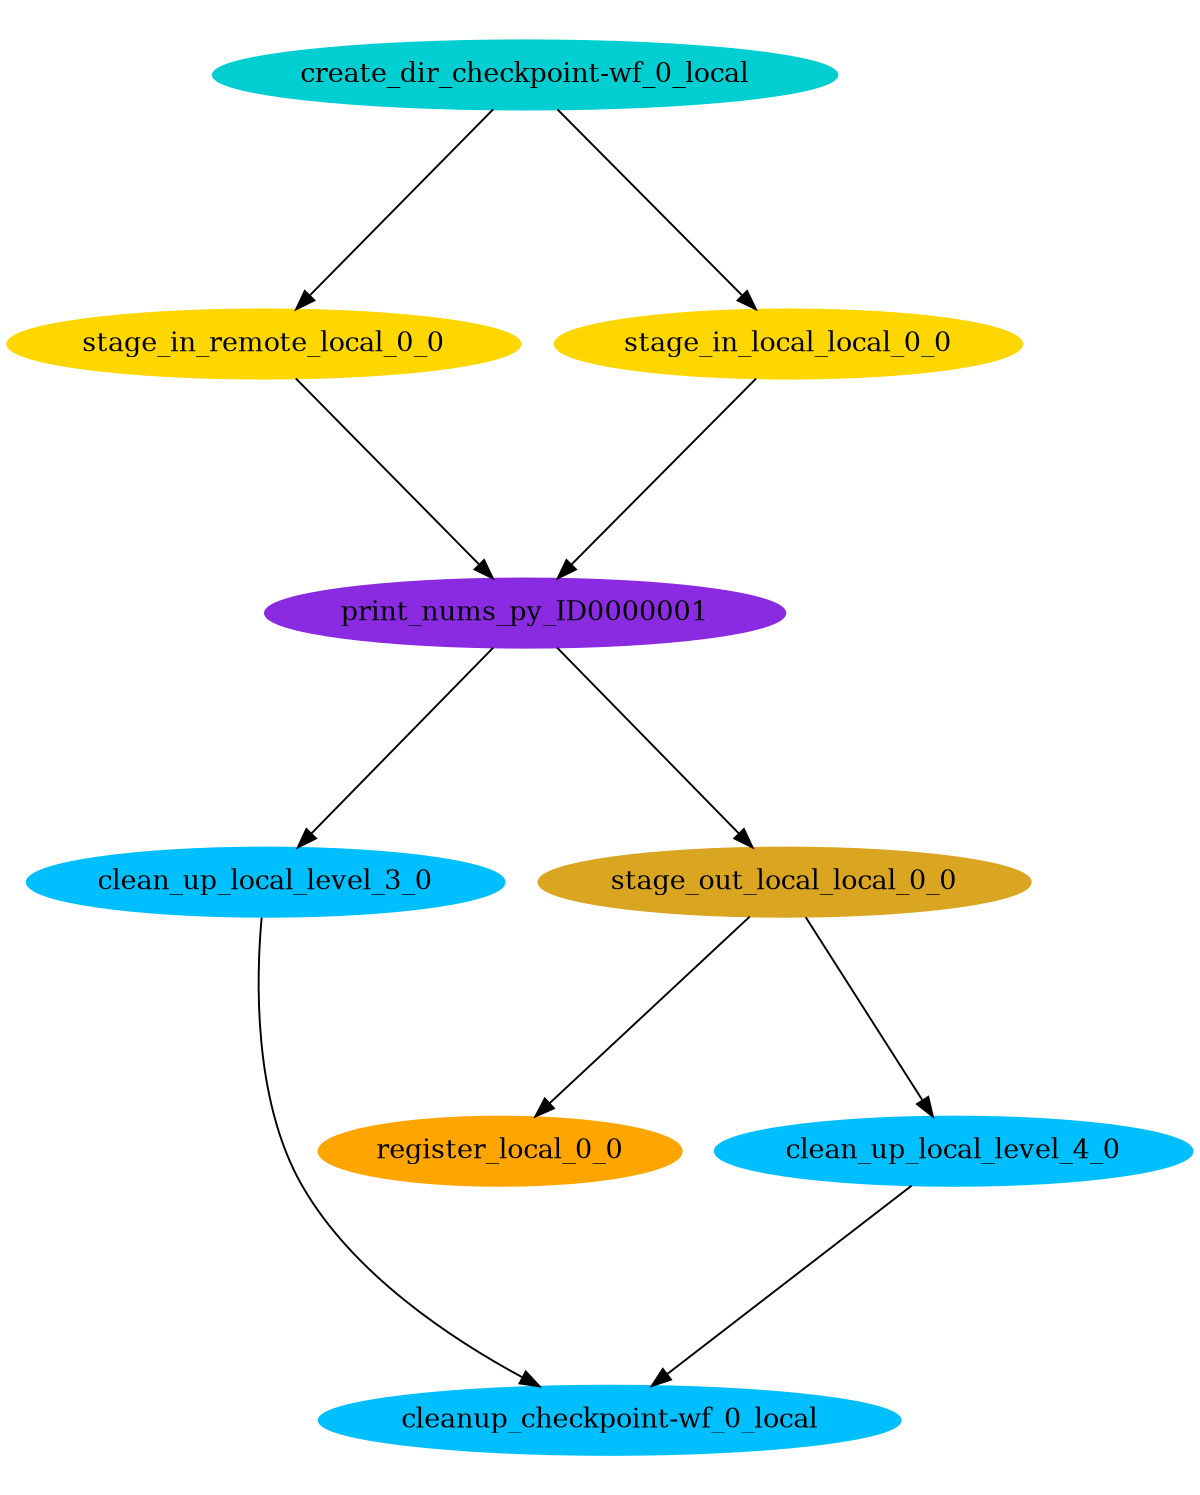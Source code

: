 digraph E {
size="8.0,10.0"
ratio=fill
node [shape=ellipse]
edge [arrowhead=normal, arrowsize=1.0]
	"stage_in_remote_local_0_0" [color=gold,style=filled,label="stage_in_remote_local_0_0"]
	"register_local_0_0" [color=orange,style=filled,label="register_local_0_0"]
	"print_nums_py_ID0000001" [color=blueviolet,style=filled,label="print_nums_py_ID0000001"]
	"clean_up_local_level_3_0" [color=deepskyblue,style=filled,label="clean_up_local_level_3_0"]
	"stage_out_local_local_0_0" [color=goldenrod,style=filled,label="stage_out_local_local_0_0"]
	"clean_up_local_level_4_0" [color=deepskyblue,style=filled,label="clean_up_local_level_4_0"]
	"stage_in_local_local_0_0" [color=gold,style=filled,label="stage_in_local_local_0_0"]
	"create_dir_checkpoint-wf_0_local" [color=darkturquoise,style=filled,label="create_dir_checkpoint-wf_0_local"]
	"cleanup_checkpoint-wf_0_local" [color=deepskyblue,style=filled,label="cleanup_checkpoint-wf_0_local"]

	"stage_in_remote_local_0_0" -> "print_nums_py_ID0000001"
	"print_nums_py_ID0000001" -> "clean_up_local_level_3_0"
	"print_nums_py_ID0000001" -> "stage_out_local_local_0_0"
	"clean_up_local_level_3_0" -> "cleanup_checkpoint-wf_0_local"
	"stage_out_local_local_0_0" -> "register_local_0_0"
	"stage_out_local_local_0_0" -> "clean_up_local_level_4_0"
	"clean_up_local_level_4_0" -> "cleanup_checkpoint-wf_0_local"
	"stage_in_local_local_0_0" -> "print_nums_py_ID0000001"
	"create_dir_checkpoint-wf_0_local" -> "stage_in_remote_local_0_0"
	"create_dir_checkpoint-wf_0_local" -> "stage_in_local_local_0_0"
}

